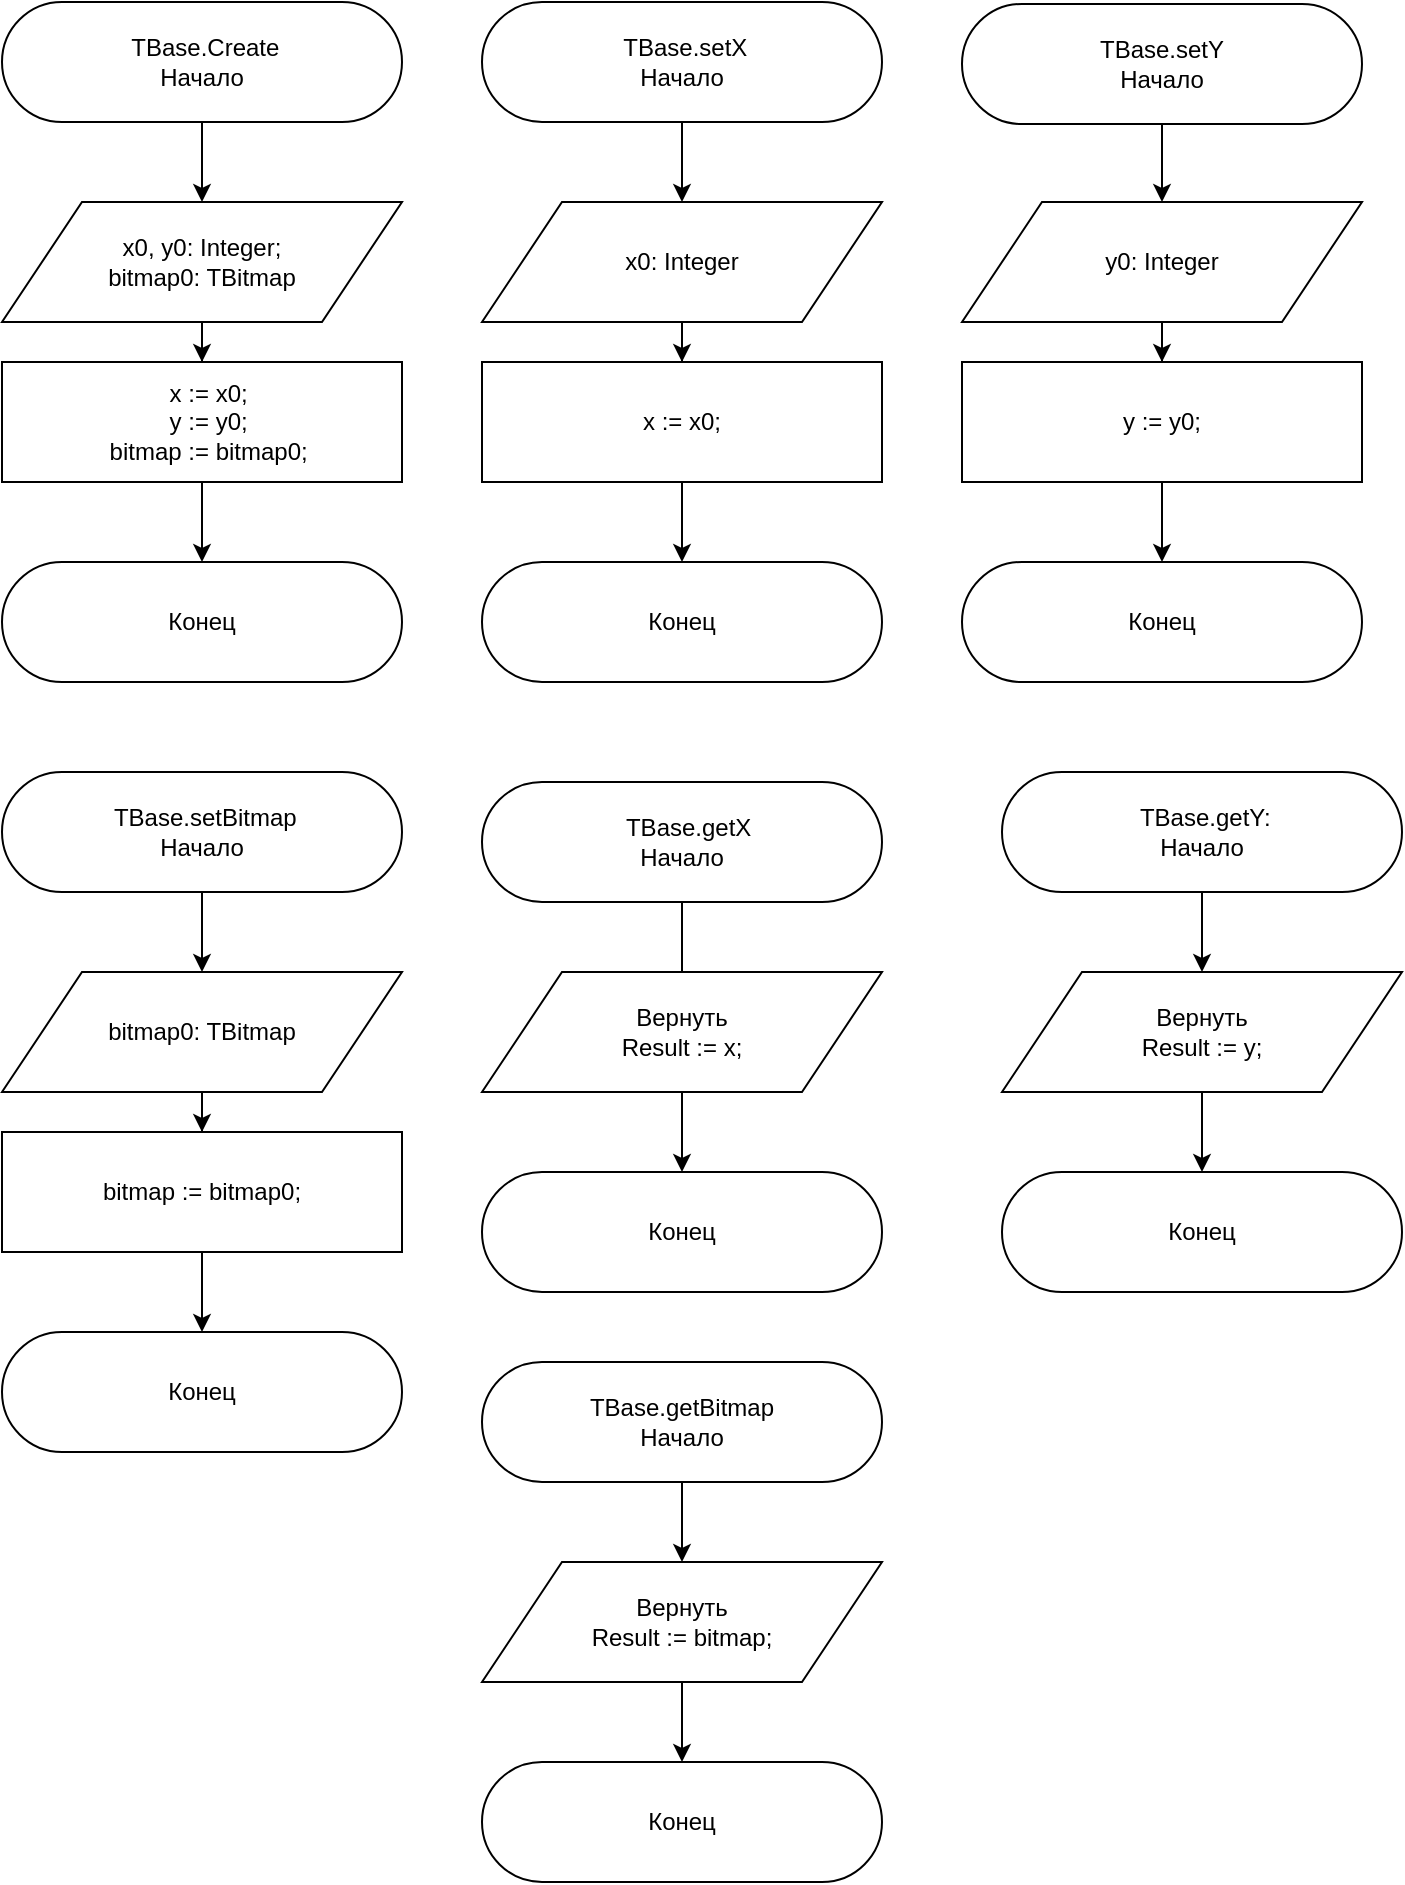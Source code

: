 <mxfile version="13.3.5" type="device"><diagram id="P4v7aQns-TRV60WbMzjH" name="Страница 1"><mxGraphModel dx="713" dy="787" grid="1" gridSize="10" guides="1" tooltips="1" connect="1" arrows="1" fold="1" page="1" pageScale="1" pageWidth="827" pageHeight="1169" math="0" shadow="0"><root><mxCell id="0"/><mxCell id="1" parent="0"/><mxCell id="IpA5KmGhTP4VtuubEACs-4" style="edgeStyle=orthogonalEdgeStyle;rounded=0;orthogonalLoop=1;jettySize=auto;html=1;exitX=0.5;exitY=1;exitDx=0;exitDy=0;" edge="1" parent="1" source="IpA5KmGhTP4VtuubEACs-1" target="IpA5KmGhTP4VtuubEACs-3"><mxGeometry relative="1" as="geometry"/></mxCell><mxCell id="IpA5KmGhTP4VtuubEACs-1" value="&amp;nbsp;TBase.Create&lt;br&gt;Начало" style="rounded=1;whiteSpace=wrap;html=1;arcSize=50;" vertex="1" parent="1"><mxGeometry x="30" y="30" width="200" height="60" as="geometry"/></mxCell><mxCell id="IpA5KmGhTP4VtuubEACs-9" style="edgeStyle=orthogonalEdgeStyle;rounded=0;orthogonalLoop=1;jettySize=auto;html=1;exitX=0.5;exitY=1;exitDx=0;exitDy=0;" edge="1" parent="1" source="IpA5KmGhTP4VtuubEACs-2" target="IpA5KmGhTP4VtuubEACs-7"><mxGeometry relative="1" as="geometry"/></mxCell><mxCell id="IpA5KmGhTP4VtuubEACs-2" value="&lt;div&gt;&amp;nbsp; x := x0;&lt;/div&gt;&lt;div&gt;&amp;nbsp; y := y0;&lt;/div&gt;&lt;div&gt;&amp;nbsp; bitmap := bitmap0;&lt;/div&gt;" style="rounded=0;whiteSpace=wrap;html=1;" vertex="1" parent="1"><mxGeometry x="30" y="210" width="200" height="60" as="geometry"/></mxCell><mxCell id="IpA5KmGhTP4VtuubEACs-5" style="edgeStyle=orthogonalEdgeStyle;rounded=0;orthogonalLoop=1;jettySize=auto;html=1;exitX=0.5;exitY=1;exitDx=0;exitDy=0;" edge="1" parent="1" source="IpA5KmGhTP4VtuubEACs-3" target="IpA5KmGhTP4VtuubEACs-2"><mxGeometry relative="1" as="geometry"/></mxCell><mxCell id="IpA5KmGhTP4VtuubEACs-3" value="x0, y0: Integer; &lt;br&gt;bitmap0: TBitmap" style="shape=parallelogram;perimeter=parallelogramPerimeter;whiteSpace=wrap;html=1;" vertex="1" parent="1"><mxGeometry x="30" y="130" width="200" height="60" as="geometry"/></mxCell><mxCell id="IpA5KmGhTP4VtuubEACs-7" value="Конец" style="rounded=1;whiteSpace=wrap;html=1;arcSize=50;" vertex="1" parent="1"><mxGeometry x="30" y="310" width="200" height="60" as="geometry"/></mxCell><mxCell id="IpA5KmGhTP4VtuubEACs-11" style="edgeStyle=orthogonalEdgeStyle;rounded=0;orthogonalLoop=1;jettySize=auto;html=1;exitX=0.5;exitY=1;exitDx=0;exitDy=0;" edge="1" parent="1" source="IpA5KmGhTP4VtuubEACs-12" target="IpA5KmGhTP4VtuubEACs-16"><mxGeometry relative="1" as="geometry"/></mxCell><mxCell id="IpA5KmGhTP4VtuubEACs-12" value="&amp;nbsp;TBase.setX&lt;br&gt;Начало" style="rounded=1;whiteSpace=wrap;html=1;arcSize=50;" vertex="1" parent="1"><mxGeometry x="270" y="30" width="200" height="60" as="geometry"/></mxCell><mxCell id="IpA5KmGhTP4VtuubEACs-13" style="edgeStyle=orthogonalEdgeStyle;rounded=0;orthogonalLoop=1;jettySize=auto;html=1;exitX=0.5;exitY=1;exitDx=0;exitDy=0;" edge="1" parent="1" source="IpA5KmGhTP4VtuubEACs-14" target="IpA5KmGhTP4VtuubEACs-17"><mxGeometry relative="1" as="geometry"/></mxCell><mxCell id="IpA5KmGhTP4VtuubEACs-14" value="x := x0;" style="rounded=0;whiteSpace=wrap;html=1;" vertex="1" parent="1"><mxGeometry x="270" y="210" width="200" height="60" as="geometry"/></mxCell><mxCell id="IpA5KmGhTP4VtuubEACs-15" style="edgeStyle=orthogonalEdgeStyle;rounded=0;orthogonalLoop=1;jettySize=auto;html=1;exitX=0.5;exitY=1;exitDx=0;exitDy=0;" edge="1" parent="1" source="IpA5KmGhTP4VtuubEACs-16" target="IpA5KmGhTP4VtuubEACs-14"><mxGeometry relative="1" as="geometry"/></mxCell><mxCell id="IpA5KmGhTP4VtuubEACs-16" value="x0: Integer" style="shape=parallelogram;perimeter=parallelogramPerimeter;whiteSpace=wrap;html=1;" vertex="1" parent="1"><mxGeometry x="270" y="130" width="200" height="60" as="geometry"/></mxCell><mxCell id="IpA5KmGhTP4VtuubEACs-17" value="Конец" style="rounded=1;whiteSpace=wrap;html=1;arcSize=50;" vertex="1" parent="1"><mxGeometry x="270" y="310" width="200" height="60" as="geometry"/></mxCell><mxCell id="IpA5KmGhTP4VtuubEACs-18" style="edgeStyle=orthogonalEdgeStyle;rounded=0;orthogonalLoop=1;jettySize=auto;html=1;exitX=0.5;exitY=1;exitDx=0;exitDy=0;" edge="1" parent="1" source="IpA5KmGhTP4VtuubEACs-19" target="IpA5KmGhTP4VtuubEACs-23"><mxGeometry relative="1" as="geometry"/></mxCell><mxCell id="IpA5KmGhTP4VtuubEACs-19" value="TBase.setY&lt;br&gt;Начало" style="rounded=1;whiteSpace=wrap;html=1;arcSize=50;" vertex="1" parent="1"><mxGeometry x="510" y="31" width="200" height="60" as="geometry"/></mxCell><mxCell id="IpA5KmGhTP4VtuubEACs-20" style="edgeStyle=orthogonalEdgeStyle;rounded=0;orthogonalLoop=1;jettySize=auto;html=1;exitX=0.5;exitY=1;exitDx=0;exitDy=0;" edge="1" parent="1" source="IpA5KmGhTP4VtuubEACs-21" target="IpA5KmGhTP4VtuubEACs-24"><mxGeometry relative="1" as="geometry"/></mxCell><mxCell id="IpA5KmGhTP4VtuubEACs-21" value="y := y0;" style="rounded=0;whiteSpace=wrap;html=1;" vertex="1" parent="1"><mxGeometry x="510" y="210" width="200" height="60" as="geometry"/></mxCell><mxCell id="IpA5KmGhTP4VtuubEACs-22" style="edgeStyle=orthogonalEdgeStyle;rounded=0;orthogonalLoop=1;jettySize=auto;html=1;exitX=0.5;exitY=1;exitDx=0;exitDy=0;" edge="1" parent="1" source="IpA5KmGhTP4VtuubEACs-23" target="IpA5KmGhTP4VtuubEACs-21"><mxGeometry relative="1" as="geometry"/></mxCell><mxCell id="IpA5KmGhTP4VtuubEACs-23" value="y0: Integer" style="shape=parallelogram;perimeter=parallelogramPerimeter;whiteSpace=wrap;html=1;" vertex="1" parent="1"><mxGeometry x="510" y="130" width="200" height="60" as="geometry"/></mxCell><mxCell id="IpA5KmGhTP4VtuubEACs-24" value="Конец" style="rounded=1;whiteSpace=wrap;html=1;arcSize=50;" vertex="1" parent="1"><mxGeometry x="510" y="310" width="200" height="60" as="geometry"/></mxCell><mxCell id="IpA5KmGhTP4VtuubEACs-25" style="edgeStyle=orthogonalEdgeStyle;rounded=0;orthogonalLoop=1;jettySize=auto;html=1;exitX=0.5;exitY=1;exitDx=0;exitDy=0;" edge="1" parent="1" source="IpA5KmGhTP4VtuubEACs-26" target="IpA5KmGhTP4VtuubEACs-30"><mxGeometry relative="1" as="geometry"/></mxCell><mxCell id="IpA5KmGhTP4VtuubEACs-26" value="&amp;nbsp;TBase.getY:&lt;br&gt;Начало" style="rounded=1;whiteSpace=wrap;html=1;arcSize=50;" vertex="1" parent="1"><mxGeometry x="530" y="415" width="200" height="60" as="geometry"/></mxCell><mxCell id="IpA5KmGhTP4VtuubEACs-29" style="edgeStyle=orthogonalEdgeStyle;rounded=0;orthogonalLoop=1;jettySize=auto;html=1;exitX=0.5;exitY=1;exitDx=0;exitDy=0;" edge="1" parent="1" source="IpA5KmGhTP4VtuubEACs-30" target="IpA5KmGhTP4VtuubEACs-31"><mxGeometry relative="1" as="geometry"><mxPoint x="630" y="595" as="targetPoint"/></mxGeometry></mxCell><mxCell id="IpA5KmGhTP4VtuubEACs-30" value="Вернуть&lt;br&gt;Result := y;" style="shape=parallelogram;perimeter=parallelogramPerimeter;whiteSpace=wrap;html=1;" vertex="1" parent="1"><mxGeometry x="530" y="515" width="200" height="60" as="geometry"/></mxCell><mxCell id="IpA5KmGhTP4VtuubEACs-31" value="Конец" style="rounded=1;whiteSpace=wrap;html=1;arcSize=50;" vertex="1" parent="1"><mxGeometry x="530" y="615" width="200" height="60" as="geometry"/></mxCell><mxCell id="IpA5KmGhTP4VtuubEACs-32" style="edgeStyle=orthogonalEdgeStyle;rounded=0;orthogonalLoop=1;jettySize=auto;html=1;exitX=0.5;exitY=1;exitDx=0;exitDy=0;" edge="1" parent="1" source="IpA5KmGhTP4VtuubEACs-33" target="IpA5KmGhTP4VtuubEACs-37"><mxGeometry relative="1" as="geometry"/></mxCell><mxCell id="IpA5KmGhTP4VtuubEACs-33" value="&amp;nbsp;TBase.setBitmap&lt;br&gt;Начало" style="rounded=1;whiteSpace=wrap;html=1;arcSize=50;" vertex="1" parent="1"><mxGeometry x="30" y="415" width="200" height="60" as="geometry"/></mxCell><mxCell id="IpA5KmGhTP4VtuubEACs-34" style="edgeStyle=orthogonalEdgeStyle;rounded=0;orthogonalLoop=1;jettySize=auto;html=1;exitX=0.5;exitY=1;exitDx=0;exitDy=0;" edge="1" parent="1" source="IpA5KmGhTP4VtuubEACs-35" target="IpA5KmGhTP4VtuubEACs-38"><mxGeometry relative="1" as="geometry"/></mxCell><mxCell id="IpA5KmGhTP4VtuubEACs-35" value="bitmap := bitmap0;" style="rounded=0;whiteSpace=wrap;html=1;" vertex="1" parent="1"><mxGeometry x="30" y="595" width="200" height="60" as="geometry"/></mxCell><mxCell id="IpA5KmGhTP4VtuubEACs-36" style="edgeStyle=orthogonalEdgeStyle;rounded=0;orthogonalLoop=1;jettySize=auto;html=1;exitX=0.5;exitY=1;exitDx=0;exitDy=0;" edge="1" parent="1" source="IpA5KmGhTP4VtuubEACs-37" target="IpA5KmGhTP4VtuubEACs-35"><mxGeometry relative="1" as="geometry"/></mxCell><mxCell id="IpA5KmGhTP4VtuubEACs-37" value="bitmap0: TBitmap" style="shape=parallelogram;perimeter=parallelogramPerimeter;whiteSpace=wrap;html=1;" vertex="1" parent="1"><mxGeometry x="30" y="515" width="200" height="60" as="geometry"/></mxCell><mxCell id="IpA5KmGhTP4VtuubEACs-38" value="Конец" style="rounded=1;whiteSpace=wrap;html=1;arcSize=50;" vertex="1" parent="1"><mxGeometry x="30" y="695" width="200" height="60" as="geometry"/></mxCell><mxCell id="IpA5KmGhTP4VtuubEACs-39" style="edgeStyle=orthogonalEdgeStyle;rounded=0;orthogonalLoop=1;jettySize=auto;html=1;exitX=0.5;exitY=1;exitDx=0;exitDy=0;entryX=0.5;entryY=0;entryDx=0;entryDy=0;" edge="1" parent="1" source="IpA5KmGhTP4VtuubEACs-40"><mxGeometry relative="1" as="geometry"><mxPoint x="370" y="560" as="targetPoint"/><Array as="points"/></mxGeometry></mxCell><mxCell id="IpA5KmGhTP4VtuubEACs-40" value="&amp;nbsp;&amp;nbsp;TBase.getX&lt;br&gt;Начало" style="rounded=1;whiteSpace=wrap;html=1;arcSize=50;" vertex="1" parent="1"><mxGeometry x="270" y="420" width="200" height="60" as="geometry"/></mxCell><mxCell id="IpA5KmGhTP4VtuubEACs-45" value="Конец" style="rounded=1;whiteSpace=wrap;html=1;arcSize=50;" vertex="1" parent="1"><mxGeometry x="270" y="615" width="200" height="60" as="geometry"/></mxCell><mxCell id="IpA5KmGhTP4VtuubEACs-47" style="edgeStyle=orthogonalEdgeStyle;rounded=0;orthogonalLoop=1;jettySize=auto;html=1;exitX=0.5;exitY=1;exitDx=0;exitDy=0;" edge="1" parent="1" source="IpA5KmGhTP4VtuubEACs-46" target="IpA5KmGhTP4VtuubEACs-45"><mxGeometry relative="1" as="geometry"/></mxCell><mxCell id="IpA5KmGhTP4VtuubEACs-46" value="Вернуть&lt;br&gt;Result := x;" style="shape=parallelogram;perimeter=parallelogramPerimeter;whiteSpace=wrap;html=1;" vertex="1" parent="1"><mxGeometry x="270" y="515" width="200" height="60" as="geometry"/></mxCell><mxCell id="IpA5KmGhTP4VtuubEACs-48" style="edgeStyle=orthogonalEdgeStyle;rounded=0;orthogonalLoop=1;jettySize=auto;html=1;exitX=0.5;exitY=1;exitDx=0;exitDy=0;" edge="1" parent="1" source="IpA5KmGhTP4VtuubEACs-49" target="IpA5KmGhTP4VtuubEACs-51"><mxGeometry relative="1" as="geometry"/></mxCell><mxCell id="IpA5KmGhTP4VtuubEACs-49" value="TBase.getBitmap&lt;br&gt;Начало" style="rounded=1;whiteSpace=wrap;html=1;arcSize=50;" vertex="1" parent="1"><mxGeometry x="270" y="710" width="200" height="60" as="geometry"/></mxCell><mxCell id="IpA5KmGhTP4VtuubEACs-50" style="edgeStyle=orthogonalEdgeStyle;rounded=0;orthogonalLoop=1;jettySize=auto;html=1;exitX=0.5;exitY=1;exitDx=0;exitDy=0;" edge="1" parent="1" source="IpA5KmGhTP4VtuubEACs-51" target="IpA5KmGhTP4VtuubEACs-52"><mxGeometry relative="1" as="geometry"><mxPoint x="370" y="890" as="targetPoint"/></mxGeometry></mxCell><mxCell id="IpA5KmGhTP4VtuubEACs-51" value="Вернуть&lt;br&gt;Result := bitmap;" style="shape=parallelogram;perimeter=parallelogramPerimeter;whiteSpace=wrap;html=1;" vertex="1" parent="1"><mxGeometry x="270" y="810" width="200" height="60" as="geometry"/></mxCell><mxCell id="IpA5KmGhTP4VtuubEACs-52" value="Конец" style="rounded=1;whiteSpace=wrap;html=1;arcSize=50;" vertex="1" parent="1"><mxGeometry x="270" y="910" width="200" height="60" as="geometry"/></mxCell></root></mxGraphModel></diagram></mxfile>